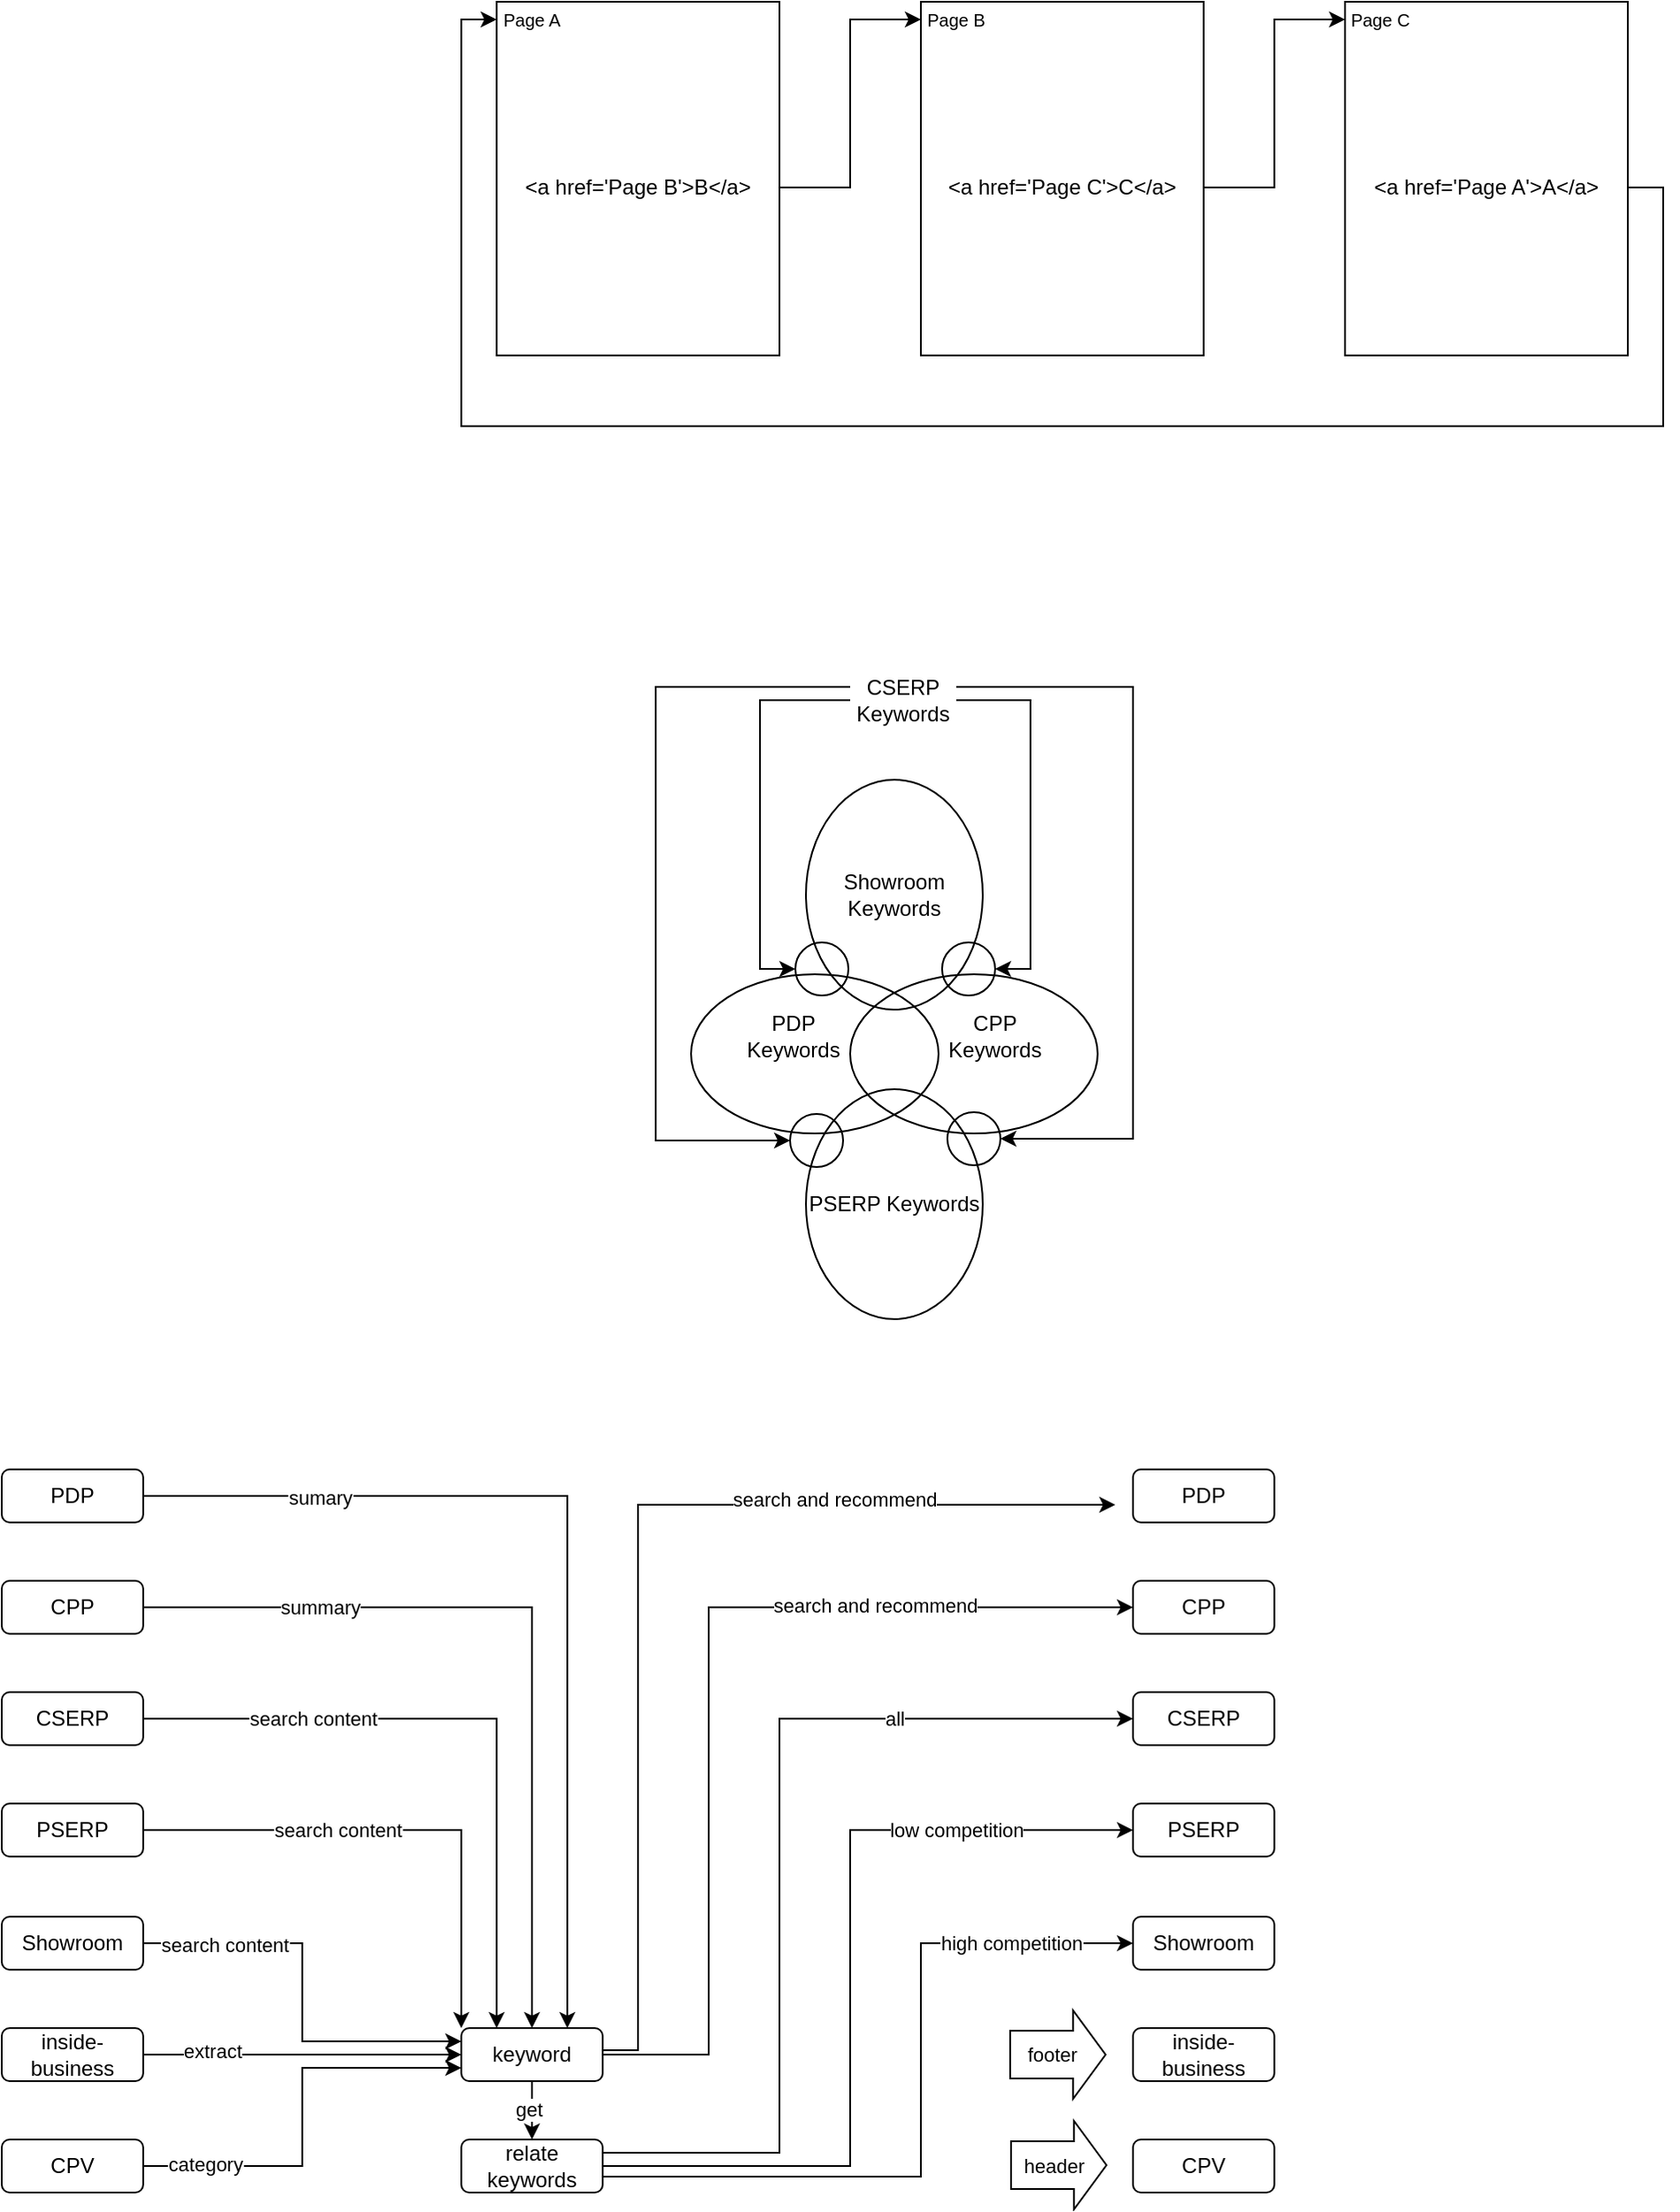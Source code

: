 <mxfile version="26.0.2">
  <diagram name="第 1 页" id="CtOnWX5mIkKangR4ngKK">
    <mxGraphModel dx="2248" dy="654" grid="1" gridSize="10" guides="1" tooltips="1" connect="1" arrows="1" fold="1" page="1" pageScale="1" pageWidth="827" pageHeight="1169" math="0" shadow="0">
      <root>
        <mxCell id="0" />
        <mxCell id="1" parent="0" />
        <mxCell id="Url5Zu-6LV8npw6_dzej-28" value="Showroom" style="rounded=1;whiteSpace=wrap;html=1;" parent="1" vertex="1">
          <mxGeometry x="-200" y="1123" width="80" height="30" as="geometry" />
        </mxCell>
        <mxCell id="Url5Zu-6LV8npw6_dzej-29" value="PDP" style="rounded=1;whiteSpace=wrap;html=1;" parent="1" vertex="1">
          <mxGeometry x="-200" y="870" width="80" height="30" as="geometry" />
        </mxCell>
        <mxCell id="Url5Zu-6LV8npw6_dzej-34" value="CPP" style="rounded=1;whiteSpace=wrap;html=1;" parent="1" vertex="1">
          <mxGeometry x="-200" y="933" width="80" height="30" as="geometry" />
        </mxCell>
        <mxCell id="Url5Zu-6LV8npw6_dzej-35" value="PSERP" style="rounded=1;whiteSpace=wrap;html=1;" parent="1" vertex="1">
          <mxGeometry x="-200" y="1059" width="80" height="30" as="geometry" />
        </mxCell>
        <mxCell id="Url5Zu-6LV8npw6_dzej-36" value="CSERP" style="rounded=1;whiteSpace=wrap;html=1;" parent="1" vertex="1">
          <mxGeometry x="-200" y="996" width="80" height="30" as="geometry" />
        </mxCell>
        <mxCell id="Url5Zu-6LV8npw6_dzej-49" value="inside-business" style="rounded=1;whiteSpace=wrap;html=1;" parent="1" vertex="1">
          <mxGeometry x="-200" y="1186" width="80" height="30" as="geometry" />
        </mxCell>
        <mxCell id="Url5Zu-6LV8npw6_dzej-50" value="CPV" style="rounded=1;whiteSpace=wrap;html=1;" parent="1" vertex="1">
          <mxGeometry x="-200" y="1249" width="80" height="30" as="geometry" />
        </mxCell>
        <mxCell id="q6kVz9pOgNvTbz7X49iz-1" value="&lt;p&gt;&lt;br&gt;&lt;/p&gt;" style="rounded=0;whiteSpace=wrap;html=1;align=left;" parent="1" vertex="1">
          <mxGeometry x="80" y="40" width="160" height="200" as="geometry" />
        </mxCell>
        <mxCell id="q6kVz9pOgNvTbz7X49iz-4" value="&lt;font style=&quot;font-size: 10px;&quot;&gt;Page A&lt;/font&gt;" style="text;html=1;align=center;verticalAlign=middle;whiteSpace=wrap;rounded=0;" parent="1" vertex="1">
          <mxGeometry x="80" y="40" width="40" height="20" as="geometry" />
        </mxCell>
        <mxCell id="q6kVz9pOgNvTbz7X49iz-12" style="edgeStyle=orthogonalEdgeStyle;rounded=0;orthogonalLoop=1;jettySize=auto;html=1;exitX=1;exitY=0.5;exitDx=0;exitDy=0;entryX=0;entryY=0.5;entryDx=0;entryDy=0;" parent="1" source="q6kVz9pOgNvTbz7X49iz-5" target="q6kVz9pOgNvTbz7X49iz-7" edge="1">
          <mxGeometry relative="1" as="geometry" />
        </mxCell>
        <mxCell id="q6kVz9pOgNvTbz7X49iz-5" value="&amp;lt;a href=&#39;Page B&#39;&amp;gt;B&amp;lt;/a&amp;gt;" style="text;html=1;align=center;verticalAlign=middle;whiteSpace=wrap;rounded=0;" parent="1" vertex="1">
          <mxGeometry x="80" y="130" width="160" height="30" as="geometry" />
        </mxCell>
        <mxCell id="q6kVz9pOgNvTbz7X49iz-6" value="&lt;p&gt;&lt;br&gt;&lt;/p&gt;" style="rounded=0;whiteSpace=wrap;html=1;align=left;" parent="1" vertex="1">
          <mxGeometry x="320" y="40" width="160" height="200" as="geometry" />
        </mxCell>
        <mxCell id="q6kVz9pOgNvTbz7X49iz-7" value="&lt;font style=&quot;font-size: 10px;&quot;&gt;Page B&lt;/font&gt;" style="text;html=1;align=center;verticalAlign=middle;whiteSpace=wrap;rounded=0;" parent="1" vertex="1">
          <mxGeometry x="320" y="40" width="40" height="20" as="geometry" />
        </mxCell>
        <mxCell id="q6kVz9pOgNvTbz7X49iz-13" style="edgeStyle=orthogonalEdgeStyle;rounded=0;orthogonalLoop=1;jettySize=auto;html=1;exitX=1;exitY=0.5;exitDx=0;exitDy=0;entryX=0;entryY=0.5;entryDx=0;entryDy=0;" parent="1" source="q6kVz9pOgNvTbz7X49iz-8" target="q6kVz9pOgNvTbz7X49iz-10" edge="1">
          <mxGeometry relative="1" as="geometry" />
        </mxCell>
        <mxCell id="q6kVz9pOgNvTbz7X49iz-8" value="&amp;lt;a href=&#39;Page C&#39;&amp;gt;C&amp;lt;/a&amp;gt;" style="text;html=1;align=center;verticalAlign=middle;whiteSpace=wrap;rounded=0;" parent="1" vertex="1">
          <mxGeometry x="320" y="130" width="160" height="30" as="geometry" />
        </mxCell>
        <mxCell id="q6kVz9pOgNvTbz7X49iz-9" value="&lt;p&gt;&lt;br&gt;&lt;/p&gt;" style="rounded=0;whiteSpace=wrap;html=1;align=left;" parent="1" vertex="1">
          <mxGeometry x="560" y="40" width="160" height="200" as="geometry" />
        </mxCell>
        <mxCell id="q6kVz9pOgNvTbz7X49iz-10" value="&lt;font style=&quot;font-size: 10px;&quot;&gt;Page C&lt;/font&gt;" style="text;html=1;align=center;verticalAlign=middle;whiteSpace=wrap;rounded=0;" parent="1" vertex="1">
          <mxGeometry x="560" y="40" width="40" height="20" as="geometry" />
        </mxCell>
        <mxCell id="q6kVz9pOgNvTbz7X49iz-14" style="edgeStyle=orthogonalEdgeStyle;rounded=0;orthogonalLoop=1;jettySize=auto;html=1;exitX=1;exitY=0.5;exitDx=0;exitDy=0;entryX=0;entryY=0.5;entryDx=0;entryDy=0;" parent="1" source="q6kVz9pOgNvTbz7X49iz-11" target="q6kVz9pOgNvTbz7X49iz-4" edge="1">
          <mxGeometry relative="1" as="geometry">
            <Array as="points">
              <mxPoint x="740" y="145" />
              <mxPoint x="740" y="280" />
              <mxPoint x="60" y="280" />
              <mxPoint x="60" y="50" />
            </Array>
          </mxGeometry>
        </mxCell>
        <mxCell id="q6kVz9pOgNvTbz7X49iz-11" value="&amp;lt;a href=&#39;Page A&#39;&amp;gt;A&amp;lt;/a&amp;gt;" style="text;html=1;align=center;verticalAlign=middle;whiteSpace=wrap;rounded=0;" parent="1" vertex="1">
          <mxGeometry x="560" y="130" width="160" height="30" as="geometry" />
        </mxCell>
        <mxCell id="No4g82Whn9Lu0QJXy-N2-3" value="PSERP Keywords" style="ellipse;whiteSpace=wrap;html=1;fillColor=none;" parent="1" vertex="1">
          <mxGeometry x="255" y="655" width="100" height="130" as="geometry" />
        </mxCell>
        <mxCell id="No4g82Whn9Lu0QJXy-N2-4" value="Showroom Keywords" style="ellipse;whiteSpace=wrap;html=1;fillColor=none;" parent="1" vertex="1">
          <mxGeometry x="255" y="480" width="100" height="130" as="geometry" />
        </mxCell>
        <mxCell id="No4g82Whn9Lu0QJXy-N2-5" value="" style="ellipse;whiteSpace=wrap;html=1;fillColor=none;" parent="1" vertex="1">
          <mxGeometry x="332" y="572" width="30" height="30" as="geometry" />
        </mxCell>
        <mxCell id="No4g82Whn9Lu0QJXy-N2-6" value="" style="ellipse;whiteSpace=wrap;html=1;fillColor=none;align=left;" parent="1" vertex="1">
          <mxGeometry x="190" y="590" width="140" height="90" as="geometry" />
        </mxCell>
        <mxCell id="No4g82Whn9Lu0QJXy-N2-8" value="" style="ellipse;whiteSpace=wrap;html=1;fillColor=none;align=right;" parent="1" vertex="1">
          <mxGeometry x="280" y="590" width="140" height="90" as="geometry" />
        </mxCell>
        <mxCell id="No4g82Whn9Lu0QJXy-N2-9" value="PDP Keywords" style="text;html=1;align=center;verticalAlign=middle;whiteSpace=wrap;rounded=0;" parent="1" vertex="1">
          <mxGeometry x="216" y="610" width="64" height="30" as="geometry" />
        </mxCell>
        <mxCell id="No4g82Whn9Lu0QJXy-N2-10" value="CPP Keywords" style="text;html=1;align=center;verticalAlign=middle;whiteSpace=wrap;rounded=0;" parent="1" vertex="1">
          <mxGeometry x="330" y="610" width="64" height="30" as="geometry" />
        </mxCell>
        <mxCell id="No4g82Whn9Lu0QJXy-N2-11" value="" style="ellipse;whiteSpace=wrap;html=1;fillColor=none;" parent="1" vertex="1">
          <mxGeometry x="335" y="668" width="30" height="30" as="geometry" />
        </mxCell>
        <mxCell id="No4g82Whn9Lu0QJXy-N2-12" value="" style="ellipse;whiteSpace=wrap;html=1;fillColor=none;" parent="1" vertex="1">
          <mxGeometry x="249" y="572" width="30" height="30" as="geometry" />
        </mxCell>
        <mxCell id="No4g82Whn9Lu0QJXy-N2-13" value="" style="ellipse;whiteSpace=wrap;html=1;fillColor=none;" parent="1" vertex="1">
          <mxGeometry x="246" y="669" width="30" height="30" as="geometry" />
        </mxCell>
        <mxCell id="Url5Zu-6LV8npw6_dzej-3" style="edgeStyle=orthogonalEdgeStyle;rounded=0;orthogonalLoop=1;jettySize=auto;html=1;exitX=0;exitY=0.5;exitDx=0;exitDy=0;entryX=0;entryY=0.5;entryDx=0;entryDy=0;" parent="1" source="No4g82Whn9Lu0QJXy-N2-15" target="No4g82Whn9Lu0QJXy-N2-12" edge="1">
          <mxGeometry relative="1" as="geometry" />
        </mxCell>
        <mxCell id="Url5Zu-6LV8npw6_dzej-4" style="edgeStyle=orthogonalEdgeStyle;rounded=0;orthogonalLoop=1;jettySize=auto;html=1;exitX=1;exitY=0.5;exitDx=0;exitDy=0;entryX=1;entryY=0.5;entryDx=0;entryDy=0;" parent="1" source="No4g82Whn9Lu0QJXy-N2-15" target="No4g82Whn9Lu0QJXy-N2-5" edge="1">
          <mxGeometry relative="1" as="geometry" />
        </mxCell>
        <mxCell id="Url5Zu-6LV8npw6_dzej-6" style="edgeStyle=orthogonalEdgeStyle;rounded=0;orthogonalLoop=1;jettySize=auto;html=1;exitX=0;exitY=0.25;exitDx=0;exitDy=0;entryX=0;entryY=0.5;entryDx=0;entryDy=0;" parent="1" source="No4g82Whn9Lu0QJXy-N2-15" target="No4g82Whn9Lu0QJXy-N2-13" edge="1">
          <mxGeometry relative="1" as="geometry">
            <Array as="points">
              <mxPoint x="170" y="428" />
              <mxPoint x="170" y="684" />
            </Array>
          </mxGeometry>
        </mxCell>
        <mxCell id="Url5Zu-6LV8npw6_dzej-7" style="edgeStyle=orthogonalEdgeStyle;rounded=0;orthogonalLoop=1;jettySize=auto;html=1;exitX=1;exitY=0.25;exitDx=0;exitDy=0;entryX=1;entryY=0.5;entryDx=0;entryDy=0;" parent="1" source="No4g82Whn9Lu0QJXy-N2-15" target="No4g82Whn9Lu0QJXy-N2-11" edge="1">
          <mxGeometry relative="1" as="geometry">
            <Array as="points">
              <mxPoint x="440" y="428" />
              <mxPoint x="440" y="683" />
            </Array>
          </mxGeometry>
        </mxCell>
        <mxCell id="No4g82Whn9Lu0QJXy-N2-15" value="CSERP Keywords" style="text;html=1;align=center;verticalAlign=middle;whiteSpace=wrap;rounded=0;" parent="1" vertex="1">
          <mxGeometry x="280" y="420" width="60" height="30" as="geometry" />
        </mxCell>
        <mxCell id="UuzCBzJsV4xcfjXJkiLl-8" style="edgeStyle=orthogonalEdgeStyle;rounded=0;orthogonalLoop=1;jettySize=auto;html=1;exitX=1;exitY=0.25;exitDx=0;exitDy=0;entryX=0;entryY=0.5;entryDx=0;entryDy=0;" edge="1" parent="1">
          <mxGeometry relative="1" as="geometry">
            <mxPoint x="130" y="1198.5" as="sourcePoint" />
            <mxPoint x="430" y="890" as="targetPoint" />
            <Array as="points">
              <mxPoint x="160" y="1199" />
              <mxPoint x="160" y="890" />
            </Array>
          </mxGeometry>
        </mxCell>
        <mxCell id="UuzCBzJsV4xcfjXJkiLl-12" value="search and recommend" style="edgeLabel;html=1;align=center;verticalAlign=middle;resizable=0;points=[];" vertex="1" connectable="0" parent="UuzCBzJsV4xcfjXJkiLl-8">
          <mxGeometry x="0.476" y="3" relative="1" as="geometry">
            <mxPoint as="offset" />
          </mxGeometry>
        </mxCell>
        <mxCell id="UuzCBzJsV4xcfjXJkiLl-9" style="edgeStyle=orthogonalEdgeStyle;rounded=0;orthogonalLoop=1;jettySize=auto;html=1;exitX=1;exitY=0.5;exitDx=0;exitDy=0;entryX=0;entryY=0.5;entryDx=0;entryDy=0;" edge="1" parent="1" source="Url5Zu-6LV8npw6_dzej-8" target="UuzCBzJsV4xcfjXJkiLl-6">
          <mxGeometry relative="1" as="geometry">
            <Array as="points">
              <mxPoint x="200" y="1201" />
              <mxPoint x="200" y="948" />
            </Array>
          </mxGeometry>
        </mxCell>
        <mxCell id="UuzCBzJsV4xcfjXJkiLl-13" value="search and recommend" style="edgeLabel;html=1;align=center;verticalAlign=middle;resizable=0;points=[];" vertex="1" connectable="0" parent="UuzCBzJsV4xcfjXJkiLl-9">
          <mxGeometry x="0.47" y="1" relative="1" as="geometry">
            <mxPoint as="offset" />
          </mxGeometry>
        </mxCell>
        <mxCell id="UuzCBzJsV4xcfjXJkiLl-10" style="edgeStyle=orthogonalEdgeStyle;rounded=0;orthogonalLoop=1;jettySize=auto;html=1;exitX=0.5;exitY=1;exitDx=0;exitDy=0;entryX=0.5;entryY=0;entryDx=0;entryDy=0;" edge="1" parent="1" source="Url5Zu-6LV8npw6_dzej-8" target="Url5Zu-6LV8npw6_dzej-10">
          <mxGeometry relative="1" as="geometry" />
        </mxCell>
        <mxCell id="UuzCBzJsV4xcfjXJkiLl-11" value="get" style="edgeLabel;html=1;align=center;verticalAlign=middle;resizable=0;points=[];" vertex="1" connectable="0" parent="UuzCBzJsV4xcfjXJkiLl-10">
          <mxGeometry x="-0.03" y="-2" relative="1" as="geometry">
            <mxPoint as="offset" />
          </mxGeometry>
        </mxCell>
        <mxCell id="Url5Zu-6LV8npw6_dzej-8" value="keyword" style="rounded=1;whiteSpace=wrap;html=1;strokeColor=default;align=center;verticalAlign=middle;fontFamily=Helvetica;fontSize=12;fontColor=default;fillColor=default;" parent="1" vertex="1">
          <mxGeometry x="60" y="1186" width="80" height="30" as="geometry" />
        </mxCell>
        <mxCell id="Url5Zu-6LV8npw6_dzej-15" style="edgeStyle=orthogonalEdgeStyle;rounded=0;orthogonalLoop=1;jettySize=auto;html=1;exitX=1;exitY=0.25;exitDx=0;exitDy=0;entryX=0;entryY=0.5;entryDx=0;entryDy=0;" parent="1" source="Url5Zu-6LV8npw6_dzej-10" target="Url5Zu-6LV8npw6_dzej-11" edge="1">
          <mxGeometry relative="1" as="geometry">
            <Array as="points">
              <mxPoint x="240" y="1257" />
              <mxPoint x="240" y="1011" />
            </Array>
          </mxGeometry>
        </mxCell>
        <mxCell id="Url5Zu-6LV8npw6_dzej-16" value="all" style="edgeLabel;html=1;align=center;verticalAlign=middle;resizable=0;points=[];" parent="Url5Zu-6LV8npw6_dzej-15" vertex="1" connectable="0">
          <mxGeometry x="0.021" y="1" relative="1" as="geometry">
            <mxPoint x="66" y="-67" as="offset" />
          </mxGeometry>
        </mxCell>
        <mxCell id="Url5Zu-6LV8npw6_dzej-17" style="edgeStyle=orthogonalEdgeStyle;rounded=0;orthogonalLoop=1;jettySize=auto;html=1;exitX=1;exitY=0.5;exitDx=0;exitDy=0;entryX=0;entryY=0.5;entryDx=0;entryDy=0;" parent="1" source="Url5Zu-6LV8npw6_dzej-10" target="Url5Zu-6LV8npw6_dzej-12" edge="1">
          <mxGeometry relative="1" as="geometry">
            <Array as="points">
              <mxPoint x="280" y="1264" />
              <mxPoint x="280" y="1074" />
            </Array>
          </mxGeometry>
        </mxCell>
        <mxCell id="Url5Zu-6LV8npw6_dzej-18" value="low competition" style="edgeLabel;html=1;align=center;verticalAlign=middle;resizable=0;points=[];" parent="Url5Zu-6LV8npw6_dzej-17" vertex="1" connectable="0">
          <mxGeometry x="0.05" y="2" relative="1" as="geometry">
            <mxPoint x="62" y="-73" as="offset" />
          </mxGeometry>
        </mxCell>
        <mxCell id="Url5Zu-6LV8npw6_dzej-19" style="edgeStyle=orthogonalEdgeStyle;rounded=0;orthogonalLoop=1;jettySize=auto;html=1;exitX=1;exitY=0.75;exitDx=0;exitDy=0;entryX=0;entryY=0.5;entryDx=0;entryDy=0;" parent="1" source="Url5Zu-6LV8npw6_dzej-10" target="Url5Zu-6LV8npw6_dzej-13" edge="1">
          <mxGeometry relative="1" as="geometry">
            <Array as="points">
              <mxPoint x="140" y="1270" />
              <mxPoint x="320" y="1270" />
              <mxPoint x="320" y="1138" />
            </Array>
          </mxGeometry>
        </mxCell>
        <mxCell id="Url5Zu-6LV8npw6_dzej-20" value="high competition" style="edgeLabel;html=1;align=center;verticalAlign=middle;resizable=0;points=[];" parent="Url5Zu-6LV8npw6_dzej-19" vertex="1" connectable="0">
          <mxGeometry x="-0.21" y="-1" relative="1" as="geometry">
            <mxPoint x="61" y="-133" as="offset" />
          </mxGeometry>
        </mxCell>
        <mxCell id="Url5Zu-6LV8npw6_dzej-10" value="relate keywords" style="rounded=1;whiteSpace=wrap;html=1;" parent="1" vertex="1">
          <mxGeometry x="60" y="1249" width="80" height="30" as="geometry" />
        </mxCell>
        <mxCell id="Url5Zu-6LV8npw6_dzej-11" value="CSERP" style="rounded=1;whiteSpace=wrap;html=1;" parent="1" vertex="1">
          <mxGeometry x="440" y="996" width="80" height="30" as="geometry" />
        </mxCell>
        <mxCell id="Url5Zu-6LV8npw6_dzej-12" value="PSERP" style="rounded=1;whiteSpace=wrap;html=1;" parent="1" vertex="1">
          <mxGeometry x="440" y="1059" width="80" height="30" as="geometry" />
        </mxCell>
        <mxCell id="Url5Zu-6LV8npw6_dzej-13" value="Showroom" style="rounded=1;whiteSpace=wrap;html=1;" parent="1" vertex="1">
          <mxGeometry x="440" y="1123" width="80" height="30" as="geometry" />
        </mxCell>
        <mxCell id="Url5Zu-6LV8npw6_dzej-23" value="inside-business" style="rounded=1;whiteSpace=wrap;html=1;" parent="1" vertex="1">
          <mxGeometry x="440" y="1186" width="80" height="30" as="geometry" />
        </mxCell>
        <mxCell id="Url5Zu-6LV8npw6_dzej-47" style="edgeStyle=orthogonalEdgeStyle;rounded=0;orthogonalLoop=1;jettySize=auto;html=1;exitX=1;exitY=0.5;exitDx=0;exitDy=0;entryX=0;entryY=0.25;entryDx=0;entryDy=0;" parent="1" source="Url5Zu-6LV8npw6_dzej-28" target="Url5Zu-6LV8npw6_dzej-8" edge="1">
          <mxGeometry relative="1" as="geometry" />
        </mxCell>
        <mxCell id="Url5Zu-6LV8npw6_dzej-48" value="search content" style="edgeLabel;html=1;align=center;verticalAlign=middle;resizable=0;points=[];" parent="Url5Zu-6LV8npw6_dzej-47" vertex="1" connectable="0">
          <mxGeometry x="-0.61" relative="1" as="geometry">
            <mxPoint y="1" as="offset" />
          </mxGeometry>
        </mxCell>
        <mxCell id="Url5Zu-6LV8npw6_dzej-39" style="edgeStyle=orthogonalEdgeStyle;rounded=0;orthogonalLoop=1;jettySize=auto;html=1;exitX=1;exitY=0.5;exitDx=0;exitDy=0;entryX=0.75;entryY=0;entryDx=0;entryDy=0;" parent="1" source="Url5Zu-6LV8npw6_dzej-29" target="Url5Zu-6LV8npw6_dzej-8" edge="1">
          <mxGeometry relative="1" as="geometry" />
        </mxCell>
        <mxCell id="Url5Zu-6LV8npw6_dzej-40" value="sumary" style="edgeLabel;html=1;align=center;verticalAlign=middle;resizable=0;points=[];" parent="Url5Zu-6LV8npw6_dzej-39" vertex="1" connectable="0">
          <mxGeometry x="0.295" y="4" relative="1" as="geometry">
            <mxPoint x="-144" y="-110" as="offset" />
          </mxGeometry>
        </mxCell>
        <mxCell id="Url5Zu-6LV8npw6_dzej-30" value="CPV" style="rounded=1;whiteSpace=wrap;html=1;" parent="1" vertex="1">
          <mxGeometry x="440" y="1249" width="80" height="30" as="geometry" />
        </mxCell>
        <mxCell id="Url5Zu-6LV8npw6_dzej-41" style="edgeStyle=orthogonalEdgeStyle;rounded=0;orthogonalLoop=1;jettySize=auto;html=1;exitX=1;exitY=0.5;exitDx=0;exitDy=0;entryX=0.5;entryY=0;entryDx=0;entryDy=0;" parent="1" source="Url5Zu-6LV8npw6_dzej-34" target="Url5Zu-6LV8npw6_dzej-8" edge="1">
          <mxGeometry relative="1" as="geometry" />
        </mxCell>
        <mxCell id="Url5Zu-6LV8npw6_dzej-42" value="summary" style="edgeLabel;html=1;align=center;verticalAlign=middle;resizable=0;points=[];" parent="Url5Zu-6LV8npw6_dzej-41" vertex="1" connectable="0">
          <mxGeometry x="-0.669" y="1" relative="1" as="geometry">
            <mxPoint x="24" y="1" as="offset" />
          </mxGeometry>
        </mxCell>
        <mxCell id="Url5Zu-6LV8npw6_dzej-45" style="edgeStyle=orthogonalEdgeStyle;rounded=0;orthogonalLoop=1;jettySize=auto;html=1;exitX=1;exitY=0.5;exitDx=0;exitDy=0;entryX=0;entryY=0;entryDx=0;entryDy=0;" parent="1" source="Url5Zu-6LV8npw6_dzej-35" target="Url5Zu-6LV8npw6_dzej-8" edge="1">
          <mxGeometry relative="1" as="geometry" />
        </mxCell>
        <mxCell id="Url5Zu-6LV8npw6_dzej-46" value="search content" style="edgeLabel;html=1;align=center;verticalAlign=middle;resizable=0;points=[];" parent="Url5Zu-6LV8npw6_dzej-45" vertex="1" connectable="0">
          <mxGeometry x="-0.024" y="-2" relative="1" as="geometry">
            <mxPoint x="-33" y="-2" as="offset" />
          </mxGeometry>
        </mxCell>
        <mxCell id="Url5Zu-6LV8npw6_dzej-43" style="edgeStyle=orthogonalEdgeStyle;rounded=0;orthogonalLoop=1;jettySize=auto;html=1;exitX=1;exitY=0.5;exitDx=0;exitDy=0;entryX=0.25;entryY=0;entryDx=0;entryDy=0;" parent="1" source="Url5Zu-6LV8npw6_dzej-36" target="Url5Zu-6LV8npw6_dzej-8" edge="1">
          <mxGeometry relative="1" as="geometry" />
        </mxCell>
        <mxCell id="Url5Zu-6LV8npw6_dzej-44" value="search content" style="edgeLabel;html=1;align=center;verticalAlign=middle;resizable=0;points=[];" parent="Url5Zu-6LV8npw6_dzej-43" vertex="1" connectable="0">
          <mxGeometry x="-0.569" y="2" relative="1" as="geometry">
            <mxPoint x="15" y="2" as="offset" />
          </mxGeometry>
        </mxCell>
        <mxCell id="UuzCBzJsV4xcfjXJkiLl-1" style="edgeStyle=orthogonalEdgeStyle;rounded=0;orthogonalLoop=1;jettySize=auto;html=1;exitX=1;exitY=0.5;exitDx=0;exitDy=0;entryX=0;entryY=0.5;entryDx=0;entryDy=0;" edge="1" parent="1" source="Url5Zu-6LV8npw6_dzej-49" target="Url5Zu-6LV8npw6_dzej-8">
          <mxGeometry relative="1" as="geometry" />
        </mxCell>
        <mxCell id="UuzCBzJsV4xcfjXJkiLl-3" value="extract" style="edgeLabel;html=1;align=center;verticalAlign=middle;resizable=0;points=[];" vertex="1" connectable="0" parent="UuzCBzJsV4xcfjXJkiLl-1">
          <mxGeometry x="-0.572" y="3" relative="1" as="geometry">
            <mxPoint y="1" as="offset" />
          </mxGeometry>
        </mxCell>
        <mxCell id="UuzCBzJsV4xcfjXJkiLl-2" style="edgeStyle=orthogonalEdgeStyle;rounded=0;orthogonalLoop=1;jettySize=auto;html=1;exitX=1;exitY=0.5;exitDx=0;exitDy=0;entryX=0;entryY=0.75;entryDx=0;entryDy=0;" edge="1" parent="1" source="Url5Zu-6LV8npw6_dzej-50" target="Url5Zu-6LV8npw6_dzej-8">
          <mxGeometry relative="1" as="geometry" />
        </mxCell>
        <mxCell id="UuzCBzJsV4xcfjXJkiLl-4" value="category" style="edgeLabel;html=1;align=center;verticalAlign=middle;resizable=0;points=[];" vertex="1" connectable="0" parent="UuzCBzJsV4xcfjXJkiLl-2">
          <mxGeometry x="-0.716" y="2" relative="1" as="geometry">
            <mxPoint x="1" y="1" as="offset" />
          </mxGeometry>
        </mxCell>
        <mxCell id="UuzCBzJsV4xcfjXJkiLl-5" value="PDP" style="rounded=1;whiteSpace=wrap;html=1;" vertex="1" parent="1">
          <mxGeometry x="440" y="870" width="80" height="30" as="geometry" />
        </mxCell>
        <mxCell id="UuzCBzJsV4xcfjXJkiLl-6" value="CPP" style="rounded=1;whiteSpace=wrap;html=1;" vertex="1" parent="1">
          <mxGeometry x="440" y="933" width="80" height="30" as="geometry" />
        </mxCell>
        <mxCell id="UuzCBzJsV4xcfjXJkiLl-17" value="" style="shape=flexArrow;endArrow=classic;html=1;rounded=0;strokeWidth=1;targetPerimeterSpacing=0;endWidth=22;endSize=5.79;width=27;" edge="1" parent="1">
          <mxGeometry width="50" height="50" relative="1" as="geometry">
            <mxPoint x="370" y="1201" as="sourcePoint" />
            <mxPoint x="425" y="1201" as="targetPoint" />
          </mxGeometry>
        </mxCell>
        <mxCell id="UuzCBzJsV4xcfjXJkiLl-18" value="footer" style="edgeLabel;html=1;align=center;verticalAlign=middle;resizable=0;points=[];" vertex="1" connectable="0" parent="UuzCBzJsV4xcfjXJkiLl-17">
          <mxGeometry x="-0.05" y="4" relative="1" as="geometry">
            <mxPoint x="-2" y="4" as="offset" />
          </mxGeometry>
        </mxCell>
        <mxCell id="UuzCBzJsV4xcfjXJkiLl-23" value="" style="shape=flexArrow;endArrow=classic;html=1;rounded=0;strokeWidth=1;targetPerimeterSpacing=0;endWidth=22;endSize=5.79;width=27;" edge="1" parent="1">
          <mxGeometry width="50" height="50" relative="1" as="geometry">
            <mxPoint x="370.5" y="1263.5" as="sourcePoint" />
            <mxPoint x="425.5" y="1263.5" as="targetPoint" />
          </mxGeometry>
        </mxCell>
        <mxCell id="UuzCBzJsV4xcfjXJkiLl-24" value="header" style="edgeLabel;html=1;align=center;verticalAlign=middle;resizable=0;points=[];" vertex="1" connectable="0" parent="UuzCBzJsV4xcfjXJkiLl-23">
          <mxGeometry x="-0.05" y="4" relative="1" as="geometry">
            <mxPoint x="-2" y="4" as="offset" />
          </mxGeometry>
        </mxCell>
      </root>
    </mxGraphModel>
  </diagram>
</mxfile>
